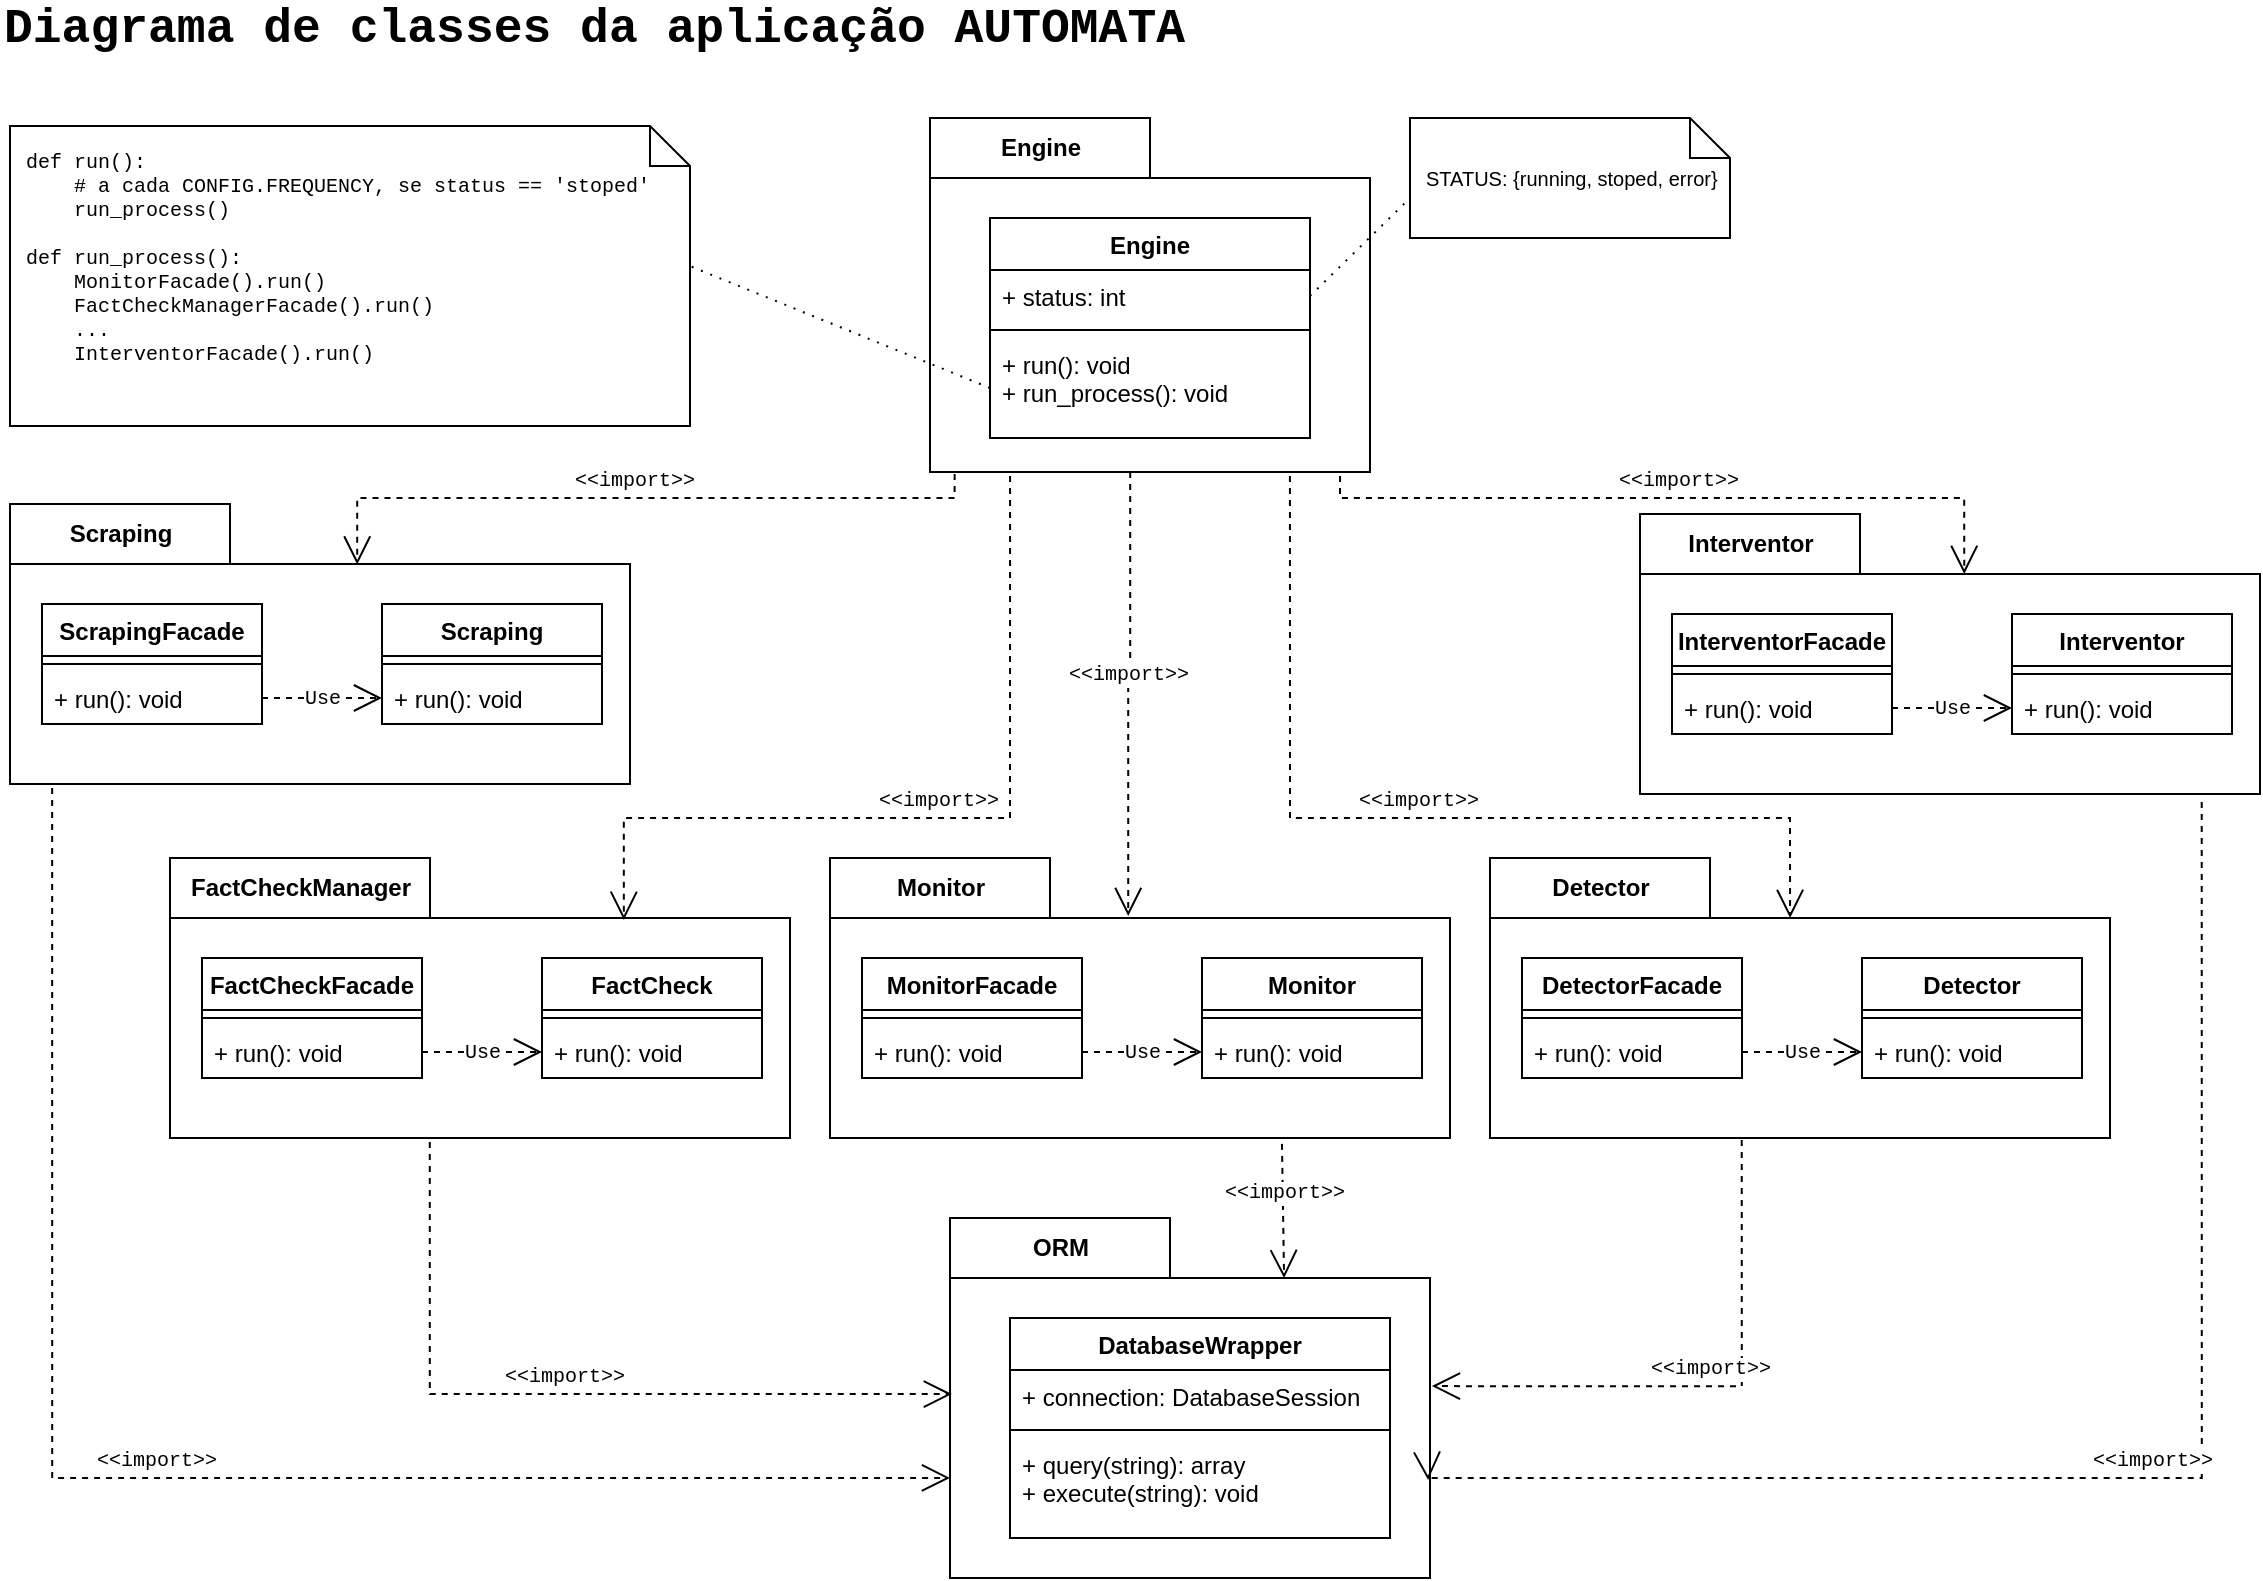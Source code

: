<mxfile version="19.0.3" type="device"><diagram id="26FntnpV1aJnkGuWinQD" name="Page-1"><mxGraphModel dx="1350" dy="764" grid="1" gridSize="10" guides="1" tooltips="1" connect="1" arrows="1" fold="1" page="1" pageScale="1" pageWidth="1169" pageHeight="827" math="0" shadow="0"><root><mxCell id="0"/><mxCell id="1" parent="0"/><mxCell id="QyC4KdnsA_WU9v9Lu-B9-9" value="ORM" style="shape=folder;fontStyle=1;tabWidth=110;tabHeight=30;tabPosition=left;html=1;boundedLbl=1;labelInHeader=1;container=1;collapsible=0;recursiveResize=0;" parent="1" vertex="1"><mxGeometry x="490" y="620" width="240" height="180" as="geometry"/></mxCell><mxCell id="QyC4KdnsA_WU9v9Lu-B9-82" value="DatabaseWrapper" style="swimlane;fontStyle=1;align=center;verticalAlign=top;childLayout=stackLayout;horizontal=1;startSize=26;horizontalStack=0;resizeParent=1;resizeParentMax=0;resizeLast=0;collapsible=1;marginBottom=0;" parent="QyC4KdnsA_WU9v9Lu-B9-9" vertex="1"><mxGeometry x="30" y="50" width="190" height="110" as="geometry"/></mxCell><mxCell id="QyC4KdnsA_WU9v9Lu-B9-83" value="+ connection: DatabaseSession" style="text;strokeColor=none;fillColor=none;align=left;verticalAlign=top;spacingLeft=4;spacingRight=4;overflow=hidden;rotatable=0;points=[[0,0.5],[1,0.5]];portConstraint=eastwest;" parent="QyC4KdnsA_WU9v9Lu-B9-82" vertex="1"><mxGeometry y="26" width="190" height="26" as="geometry"/></mxCell><mxCell id="QyC4KdnsA_WU9v9Lu-B9-84" value="" style="line;strokeWidth=1;fillColor=none;align=left;verticalAlign=middle;spacingTop=-1;spacingLeft=3;spacingRight=3;rotatable=0;labelPosition=right;points=[];portConstraint=eastwest;" parent="QyC4KdnsA_WU9v9Lu-B9-82" vertex="1"><mxGeometry y="52" width="190" height="8" as="geometry"/></mxCell><mxCell id="QyC4KdnsA_WU9v9Lu-B9-85" value="+ query(string): array&#xA;+ execute(string): void&#xA;&#xA;" style="text;strokeColor=none;fillColor=none;align=left;verticalAlign=top;spacingLeft=4;spacingRight=4;overflow=hidden;rotatable=0;points=[[0,0.5],[1,0.5]];portConstraint=eastwest;" parent="QyC4KdnsA_WU9v9Lu-B9-82" vertex="1"><mxGeometry y="60" width="190" height="50" as="geometry"/></mxCell><mxCell id="QyC4KdnsA_WU9v9Lu-B9-1" value="Engine" style="shape=folder;fontStyle=1;tabWidth=110;tabHeight=30;tabPosition=left;html=1;boundedLbl=1;labelInHeader=1;container=1;collapsible=0;recursiveResize=0;" parent="1" vertex="1"><mxGeometry x="480" y="70" width="220" height="177" as="geometry"/></mxCell><mxCell id="QyC4KdnsA_WU9v9Lu-B9-11" value="Engine" style="swimlane;fontStyle=1;align=center;verticalAlign=top;childLayout=stackLayout;horizontal=1;startSize=26;horizontalStack=0;resizeParent=1;resizeParentMax=0;resizeLast=0;collapsible=1;marginBottom=0;" parent="QyC4KdnsA_WU9v9Lu-B9-1" vertex="1"><mxGeometry x="30" y="50" width="160" height="110" as="geometry"/></mxCell><mxCell id="QyC4KdnsA_WU9v9Lu-B9-12" value="+ status: int" style="text;strokeColor=none;fillColor=none;align=left;verticalAlign=top;spacingLeft=4;spacingRight=4;overflow=hidden;rotatable=0;points=[[0,0.5],[1,0.5]];portConstraint=eastwest;" parent="QyC4KdnsA_WU9v9Lu-B9-11" vertex="1"><mxGeometry y="26" width="160" height="26" as="geometry"/></mxCell><mxCell id="QyC4KdnsA_WU9v9Lu-B9-13" value="" style="line;strokeWidth=1;fillColor=none;align=left;verticalAlign=middle;spacingTop=-1;spacingLeft=3;spacingRight=3;rotatable=0;labelPosition=right;points=[];portConstraint=eastwest;" parent="QyC4KdnsA_WU9v9Lu-B9-11" vertex="1"><mxGeometry y="52" width="160" height="8" as="geometry"/></mxCell><mxCell id="QyC4KdnsA_WU9v9Lu-B9-14" value="+ run(): void&#xA;+ run_process(): void&#xA;" style="text;strokeColor=none;fillColor=none;align=left;verticalAlign=top;spacingLeft=4;spacingRight=4;overflow=hidden;rotatable=0;points=[[0,0.5],[1,0.5]];portConstraint=eastwest;" parent="QyC4KdnsA_WU9v9Lu-B9-11" vertex="1"><mxGeometry y="60" width="160" height="50" as="geometry"/></mxCell><mxCell id="QyC4KdnsA_WU9v9Lu-B9-15" value="STATUS: {running, stoped, error}" style="shape=note;size=20;whiteSpace=wrap;html=1;fontSize=10;align=left;spacingLeft=6;spacingRight=6;spacingBottom=6;spacingTop=6;" parent="1" vertex="1"><mxGeometry x="720" y="70" width="160" height="60" as="geometry"/></mxCell><mxCell id="QyC4KdnsA_WU9v9Lu-B9-16" value="" style="fontSize=12;html=1;endFill=0;startFill=0;endSize=6;startSize=6;dashed=1;dashPattern=1 4;endArrow=none;startArrow=none;rounded=0;entryX=0;entryY=0.667;entryDx=0;entryDy=0;entryPerimeter=0;exitX=1;exitY=0.5;exitDx=0;exitDy=0;" parent="1" source="QyC4KdnsA_WU9v9Lu-B9-12" target="QyC4KdnsA_WU9v9Lu-B9-15" edge="1"><mxGeometry width="160" relative="1" as="geometry"><mxPoint x="500" y="333" as="sourcePoint"/><mxPoint x="660" y="333" as="targetPoint"/></mxGeometry></mxCell><mxCell id="QyC4KdnsA_WU9v9Lu-B9-17" value="&lt;div&gt;def run():&lt;/div&gt;&lt;div&gt;&amp;nbsp;&amp;nbsp;&amp;nbsp; # a cada CONFIG.FREQUENCY, se status == 'stoped'&lt;br&gt;&lt;/div&gt;&lt;div&gt;&amp;nbsp;&amp;nbsp;&amp;nbsp; run_process()&lt;br&gt;&lt;/div&gt;&lt;div&gt;&lt;br&gt;&lt;/div&gt;&lt;div&gt;def run_process():&lt;/div&gt;&lt;div&gt;&amp;nbsp;&amp;nbsp;&amp;nbsp; MonitorFacade().run()&lt;/div&gt;&lt;div&gt;&amp;nbsp;&amp;nbsp;&amp;nbsp; FactCheckManagerFacade().run()&lt;br&gt;&lt;/div&gt;&lt;div&gt;&amp;nbsp;&amp;nbsp;&amp;nbsp; ...&lt;/div&gt;&lt;div&gt;&amp;nbsp;&amp;nbsp;&amp;nbsp; InterventorFacade().run()&lt;br&gt;&lt;/div&gt;" style="shape=note;size=20;whiteSpace=wrap;html=1;fontSize=10;align=left;spacingLeft=6;spacingRight=6;spacingBottom=6;spacingTop=6;verticalAlign=top;fontFamily=Courier New;" parent="1" vertex="1"><mxGeometry x="20" y="74" width="340" height="150" as="geometry"/></mxCell><mxCell id="QyC4KdnsA_WU9v9Lu-B9-18" value="&lt;div&gt;Scraping&lt;/div&gt;" style="shape=folder;fontStyle=1;tabWidth=110;tabHeight=30;tabPosition=left;html=1;boundedLbl=1;labelInHeader=1;container=1;collapsible=0;recursiveResize=0;" parent="1" vertex="1"><mxGeometry x="20" y="263" width="310" height="140" as="geometry"/></mxCell><mxCell id="QyC4KdnsA_WU9v9Lu-B9-25" value="ScrapingFacade" style="swimlane;fontStyle=1;align=center;verticalAlign=top;childLayout=stackLayout;horizontal=1;startSize=26;horizontalStack=0;resizeParent=1;resizeParentMax=0;resizeLast=0;collapsible=1;marginBottom=0;" parent="QyC4KdnsA_WU9v9Lu-B9-18" vertex="1"><mxGeometry x="16" y="50" width="110" height="60" as="geometry"/></mxCell><mxCell id="QyC4KdnsA_WU9v9Lu-B9-27" value="" style="line;strokeWidth=1;fillColor=none;align=left;verticalAlign=middle;spacingTop=-1;spacingLeft=3;spacingRight=3;rotatable=0;labelPosition=right;points=[];portConstraint=eastwest;" parent="QyC4KdnsA_WU9v9Lu-B9-25" vertex="1"><mxGeometry y="26" width="110" height="8" as="geometry"/></mxCell><mxCell id="QyC4KdnsA_WU9v9Lu-B9-28" value="+ run(): void&#xA;" style="text;strokeColor=none;fillColor=none;align=left;verticalAlign=top;spacingLeft=4;spacingRight=4;overflow=hidden;rotatable=0;points=[[0,0.5],[1,0.5]];portConstraint=eastwest;" parent="QyC4KdnsA_WU9v9Lu-B9-25" vertex="1"><mxGeometry y="34" width="110" height="26" as="geometry"/></mxCell><mxCell id="QyC4KdnsA_WU9v9Lu-B9-30" value="Scraping" style="swimlane;fontStyle=1;align=center;verticalAlign=top;childLayout=stackLayout;horizontal=1;startSize=26;horizontalStack=0;resizeParent=1;resizeParentMax=0;resizeLast=0;collapsible=1;marginBottom=0;" parent="QyC4KdnsA_WU9v9Lu-B9-18" vertex="1"><mxGeometry x="186" y="50" width="110" height="60" as="geometry"/></mxCell><mxCell id="QyC4KdnsA_WU9v9Lu-B9-31" value="" style="line;strokeWidth=1;fillColor=none;align=left;verticalAlign=middle;spacingTop=-1;spacingLeft=3;spacingRight=3;rotatable=0;labelPosition=right;points=[];portConstraint=eastwest;" parent="QyC4KdnsA_WU9v9Lu-B9-30" vertex="1"><mxGeometry y="26" width="110" height="8" as="geometry"/></mxCell><mxCell id="QyC4KdnsA_WU9v9Lu-B9-32" value="+ run(): void&#xA;" style="text;strokeColor=none;fillColor=none;align=left;verticalAlign=top;spacingLeft=4;spacingRight=4;overflow=hidden;rotatable=0;points=[[0,0.5],[1,0.5]];portConstraint=eastwest;" parent="QyC4KdnsA_WU9v9Lu-B9-30" vertex="1"><mxGeometry y="34" width="110" height="26" as="geometry"/></mxCell><mxCell id="QyC4KdnsA_WU9v9Lu-B9-38" value="Use" style="endArrow=open;endSize=12;dashed=1;html=1;rounded=0;fontFamily=Courier New;fontSize=10;exitX=1;exitY=0.5;exitDx=0;exitDy=0;entryX=0;entryY=0.5;entryDx=0;entryDy=0;" parent="QyC4KdnsA_WU9v9Lu-B9-18" source="QyC4KdnsA_WU9v9Lu-B9-28" target="QyC4KdnsA_WU9v9Lu-B9-32" edge="1"><mxGeometry width="160" relative="1" as="geometry"><mxPoint x="330" y="110" as="sourcePoint"/><mxPoint x="490" y="110" as="targetPoint"/></mxGeometry></mxCell><mxCell id="QyC4KdnsA_WU9v9Lu-B9-19" value="" style="fontSize=12;html=1;endFill=0;startFill=0;endSize=6;startSize=6;dashed=1;dashPattern=1 4;endArrow=none;startArrow=none;rounded=0;entryX=1;entryY=0.467;entryDx=0;entryDy=0;entryPerimeter=0;exitX=0;exitY=0.5;exitDx=0;exitDy=0;" parent="1" source="QyC4KdnsA_WU9v9Lu-B9-14" target="QyC4KdnsA_WU9v9Lu-B9-17" edge="1"><mxGeometry width="160" relative="1" as="geometry"><mxPoint x="400" y="173" as="sourcePoint"/><mxPoint x="770" y="73.02" as="targetPoint"/></mxGeometry></mxCell><mxCell id="QyC4KdnsA_WU9v9Lu-B9-40" value="&amp;lt;&amp;lt;import&amp;gt;&amp;gt;" style="edgeStyle=orthogonalEdgeStyle;html=1;endArrow=open;endSize=12;dashed=1;verticalAlign=bottom;rounded=0;fontFamily=Courier New;fontSize=10;entryX=0.56;entryY=0.216;entryDx=0;entryDy=0;entryPerimeter=0;exitX=0.056;exitY=1.006;exitDx=0;exitDy=0;exitPerimeter=0;" parent="1" source="QyC4KdnsA_WU9v9Lu-B9-1" target="QyC4KdnsA_WU9v9Lu-B9-18" edge="1"><mxGeometry width="160" relative="1" as="geometry"><mxPoint x="470" y="203" as="sourcePoint"/><mxPoint x="510" y="320" as="targetPoint"/><Array as="points"><mxPoint x="492" y="260"/><mxPoint x="194" y="260"/></Array></mxGeometry></mxCell><mxCell id="QyC4KdnsA_WU9v9Lu-B9-41" value="FactCheckManager" style="shape=folder;fontStyle=1;tabWidth=130;tabHeight=30;tabPosition=left;html=1;boundedLbl=1;labelInHeader=1;container=1;collapsible=0;recursiveResize=0;" parent="1" vertex="1"><mxGeometry x="100" y="440" width="310" height="140" as="geometry"/></mxCell><mxCell id="QyC4KdnsA_WU9v9Lu-B9-42" value="FactCheckFacade" style="swimlane;fontStyle=1;align=center;verticalAlign=top;childLayout=stackLayout;horizontal=1;startSize=26;horizontalStack=0;resizeParent=1;resizeParentMax=0;resizeLast=0;collapsible=1;marginBottom=0;" parent="QyC4KdnsA_WU9v9Lu-B9-41" vertex="1"><mxGeometry x="16" y="50" width="110" height="60" as="geometry"/></mxCell><mxCell id="QyC4KdnsA_WU9v9Lu-B9-43" value="" style="line;strokeWidth=1;fillColor=none;align=left;verticalAlign=middle;spacingTop=-1;spacingLeft=3;spacingRight=3;rotatable=0;labelPosition=right;points=[];portConstraint=eastwest;" parent="QyC4KdnsA_WU9v9Lu-B9-42" vertex="1"><mxGeometry y="26" width="110" height="8" as="geometry"/></mxCell><mxCell id="QyC4KdnsA_WU9v9Lu-B9-44" value="+ run(): void&#xA;" style="text;strokeColor=none;fillColor=none;align=left;verticalAlign=top;spacingLeft=4;spacingRight=4;overflow=hidden;rotatable=0;points=[[0,0.5],[1,0.5]];portConstraint=eastwest;" parent="QyC4KdnsA_WU9v9Lu-B9-42" vertex="1"><mxGeometry y="34" width="110" height="26" as="geometry"/></mxCell><mxCell id="QyC4KdnsA_WU9v9Lu-B9-45" value="FactCheck" style="swimlane;fontStyle=1;align=center;verticalAlign=top;childLayout=stackLayout;horizontal=1;startSize=26;horizontalStack=0;resizeParent=1;resizeParentMax=0;resizeLast=0;collapsible=1;marginBottom=0;" parent="QyC4KdnsA_WU9v9Lu-B9-41" vertex="1"><mxGeometry x="186" y="50" width="110" height="60" as="geometry"/></mxCell><mxCell id="QyC4KdnsA_WU9v9Lu-B9-46" value="" style="line;strokeWidth=1;fillColor=none;align=left;verticalAlign=middle;spacingTop=-1;spacingLeft=3;spacingRight=3;rotatable=0;labelPosition=right;points=[];portConstraint=eastwest;" parent="QyC4KdnsA_WU9v9Lu-B9-45" vertex="1"><mxGeometry y="26" width="110" height="8" as="geometry"/></mxCell><mxCell id="QyC4KdnsA_WU9v9Lu-B9-47" value="+ run(): void&#xA;" style="text;strokeColor=none;fillColor=none;align=left;verticalAlign=top;spacingLeft=4;spacingRight=4;overflow=hidden;rotatable=0;points=[[0,0.5],[1,0.5]];portConstraint=eastwest;" parent="QyC4KdnsA_WU9v9Lu-B9-45" vertex="1"><mxGeometry y="34" width="110" height="26" as="geometry"/></mxCell><mxCell id="QyC4KdnsA_WU9v9Lu-B9-48" value="Use" style="endArrow=open;endSize=12;dashed=1;html=1;rounded=0;fontFamily=Courier New;fontSize=10;exitX=1;exitY=0.5;exitDx=0;exitDy=0;entryX=0;entryY=0.5;entryDx=0;entryDy=0;" parent="QyC4KdnsA_WU9v9Lu-B9-41" source="QyC4KdnsA_WU9v9Lu-B9-44" target="QyC4KdnsA_WU9v9Lu-B9-47" edge="1"><mxGeometry width="160" relative="1" as="geometry"><mxPoint x="330" y="110" as="sourcePoint"/><mxPoint x="490" y="110" as="targetPoint"/></mxGeometry></mxCell><mxCell id="QyC4KdnsA_WU9v9Lu-B9-49" value="&amp;lt;&amp;lt;import&amp;gt;&amp;gt;" style="edgeStyle=orthogonalEdgeStyle;html=1;endArrow=open;endSize=12;dashed=1;verticalAlign=bottom;rounded=0;fontFamily=Courier New;fontSize=10;exitX=0.182;exitY=1.011;exitDx=0;exitDy=0;exitPerimeter=0;entryX=0.732;entryY=0.221;entryDx=0;entryDy=0;entryPerimeter=0;" parent="1" source="QyC4KdnsA_WU9v9Lu-B9-1" target="QyC4KdnsA_WU9v9Lu-B9-41" edge="1"><mxGeometry width="160" relative="1" as="geometry"><mxPoint x="350" y="320" as="sourcePoint"/><mxPoint x="250" y="468" as="targetPoint"/><Array as="points"><mxPoint x="520" y="420"/><mxPoint x="327" y="420"/></Array></mxGeometry></mxCell><mxCell id="QyC4KdnsA_WU9v9Lu-B9-50" value="Monitor" style="shape=folder;fontStyle=1;tabWidth=110;tabHeight=30;tabPosition=left;html=1;boundedLbl=1;labelInHeader=1;container=1;collapsible=0;recursiveResize=0;" parent="1" vertex="1"><mxGeometry x="430" y="440" width="310" height="140" as="geometry"/></mxCell><mxCell id="QyC4KdnsA_WU9v9Lu-B9-51" value="MonitorFacade" style="swimlane;fontStyle=1;align=center;verticalAlign=top;childLayout=stackLayout;horizontal=1;startSize=26;horizontalStack=0;resizeParent=1;resizeParentMax=0;resizeLast=0;collapsible=1;marginBottom=0;" parent="QyC4KdnsA_WU9v9Lu-B9-50" vertex="1"><mxGeometry x="16" y="50" width="110" height="60" as="geometry"/></mxCell><mxCell id="QyC4KdnsA_WU9v9Lu-B9-52" value="" style="line;strokeWidth=1;fillColor=none;align=left;verticalAlign=middle;spacingTop=-1;spacingLeft=3;spacingRight=3;rotatable=0;labelPosition=right;points=[];portConstraint=eastwest;" parent="QyC4KdnsA_WU9v9Lu-B9-51" vertex="1"><mxGeometry y="26" width="110" height="8" as="geometry"/></mxCell><mxCell id="QyC4KdnsA_WU9v9Lu-B9-53" value="+ run(): void&#xA;" style="text;strokeColor=none;fillColor=none;align=left;verticalAlign=top;spacingLeft=4;spacingRight=4;overflow=hidden;rotatable=0;points=[[0,0.5],[1,0.5]];portConstraint=eastwest;" parent="QyC4KdnsA_WU9v9Lu-B9-51" vertex="1"><mxGeometry y="34" width="110" height="26" as="geometry"/></mxCell><mxCell id="QyC4KdnsA_WU9v9Lu-B9-54" value="Monitor" style="swimlane;fontStyle=1;align=center;verticalAlign=top;childLayout=stackLayout;horizontal=1;startSize=26;horizontalStack=0;resizeParent=1;resizeParentMax=0;resizeLast=0;collapsible=1;marginBottom=0;" parent="QyC4KdnsA_WU9v9Lu-B9-50" vertex="1"><mxGeometry x="186" y="50" width="110" height="60" as="geometry"/></mxCell><mxCell id="QyC4KdnsA_WU9v9Lu-B9-55" value="" style="line;strokeWidth=1;fillColor=none;align=left;verticalAlign=middle;spacingTop=-1;spacingLeft=3;spacingRight=3;rotatable=0;labelPosition=right;points=[];portConstraint=eastwest;" parent="QyC4KdnsA_WU9v9Lu-B9-54" vertex="1"><mxGeometry y="26" width="110" height="8" as="geometry"/></mxCell><mxCell id="QyC4KdnsA_WU9v9Lu-B9-56" value="+ run(): void&#xA;" style="text;strokeColor=none;fillColor=none;align=left;verticalAlign=top;spacingLeft=4;spacingRight=4;overflow=hidden;rotatable=0;points=[[0,0.5],[1,0.5]];portConstraint=eastwest;" parent="QyC4KdnsA_WU9v9Lu-B9-54" vertex="1"><mxGeometry y="34" width="110" height="26" as="geometry"/></mxCell><mxCell id="QyC4KdnsA_WU9v9Lu-B9-57" value="Use" style="endArrow=open;endSize=12;dashed=1;html=1;rounded=0;fontFamily=Courier New;fontSize=10;exitX=1;exitY=0.5;exitDx=0;exitDy=0;entryX=0;entryY=0.5;entryDx=0;entryDy=0;" parent="QyC4KdnsA_WU9v9Lu-B9-50" source="QyC4KdnsA_WU9v9Lu-B9-53" target="QyC4KdnsA_WU9v9Lu-B9-56" edge="1"><mxGeometry width="160" relative="1" as="geometry"><mxPoint x="330" y="110" as="sourcePoint"/><mxPoint x="490" y="110" as="targetPoint"/></mxGeometry></mxCell><mxCell id="QyC4KdnsA_WU9v9Lu-B9-58" value="&amp;lt;&amp;lt;import&amp;gt;&amp;gt;" style="edgeStyle=orthogonalEdgeStyle;html=1;endArrow=open;endSize=12;dashed=1;verticalAlign=bottom;rounded=0;fontFamily=Courier New;fontSize=10;exitX=0.455;exitY=1;exitDx=0;exitDy=0;exitPerimeter=0;entryX=0.481;entryY=0.207;entryDx=0;entryDy=0;entryPerimeter=0;" parent="1" source="QyC4KdnsA_WU9v9Lu-B9-1" target="QyC4KdnsA_WU9v9Lu-B9-50" edge="1"><mxGeometry width="160" relative="1" as="geometry"><mxPoint x="350" y="370" as="sourcePoint"/><mxPoint x="510" y="370" as="targetPoint"/></mxGeometry></mxCell><mxCell id="QyC4KdnsA_WU9v9Lu-B9-59" value="Detector" style="shape=folder;fontStyle=1;tabWidth=110;tabHeight=30;tabPosition=left;html=1;boundedLbl=1;labelInHeader=1;container=1;collapsible=0;recursiveResize=0;" parent="1" vertex="1"><mxGeometry x="760" y="440" width="310" height="140" as="geometry"/></mxCell><mxCell id="QyC4KdnsA_WU9v9Lu-B9-60" value="DetectorFacade" style="swimlane;fontStyle=1;align=center;verticalAlign=top;childLayout=stackLayout;horizontal=1;startSize=26;horizontalStack=0;resizeParent=1;resizeParentMax=0;resizeLast=0;collapsible=1;marginBottom=0;" parent="QyC4KdnsA_WU9v9Lu-B9-59" vertex="1"><mxGeometry x="16" y="50" width="110" height="60" as="geometry"/></mxCell><mxCell id="QyC4KdnsA_WU9v9Lu-B9-61" value="" style="line;strokeWidth=1;fillColor=none;align=left;verticalAlign=middle;spacingTop=-1;spacingLeft=3;spacingRight=3;rotatable=0;labelPosition=right;points=[];portConstraint=eastwest;" parent="QyC4KdnsA_WU9v9Lu-B9-60" vertex="1"><mxGeometry y="26" width="110" height="8" as="geometry"/></mxCell><mxCell id="QyC4KdnsA_WU9v9Lu-B9-62" value="+ run(): void&#xA;" style="text;strokeColor=none;fillColor=none;align=left;verticalAlign=top;spacingLeft=4;spacingRight=4;overflow=hidden;rotatable=0;points=[[0,0.5],[1,0.5]];portConstraint=eastwest;" parent="QyC4KdnsA_WU9v9Lu-B9-60" vertex="1"><mxGeometry y="34" width="110" height="26" as="geometry"/></mxCell><mxCell id="QyC4KdnsA_WU9v9Lu-B9-63" value="Detector" style="swimlane;fontStyle=1;align=center;verticalAlign=top;childLayout=stackLayout;horizontal=1;startSize=26;horizontalStack=0;resizeParent=1;resizeParentMax=0;resizeLast=0;collapsible=1;marginBottom=0;" parent="QyC4KdnsA_WU9v9Lu-B9-59" vertex="1"><mxGeometry x="186" y="50" width="110" height="60" as="geometry"/></mxCell><mxCell id="QyC4KdnsA_WU9v9Lu-B9-64" value="" style="line;strokeWidth=1;fillColor=none;align=left;verticalAlign=middle;spacingTop=-1;spacingLeft=3;spacingRight=3;rotatable=0;labelPosition=right;points=[];portConstraint=eastwest;" parent="QyC4KdnsA_WU9v9Lu-B9-63" vertex="1"><mxGeometry y="26" width="110" height="8" as="geometry"/></mxCell><mxCell id="QyC4KdnsA_WU9v9Lu-B9-65" value="+ run(): void&#xA;" style="text;strokeColor=none;fillColor=none;align=left;verticalAlign=top;spacingLeft=4;spacingRight=4;overflow=hidden;rotatable=0;points=[[0,0.5],[1,0.5]];portConstraint=eastwest;" parent="QyC4KdnsA_WU9v9Lu-B9-63" vertex="1"><mxGeometry y="34" width="110" height="26" as="geometry"/></mxCell><mxCell id="QyC4KdnsA_WU9v9Lu-B9-66" value="Use" style="endArrow=open;endSize=12;dashed=1;html=1;rounded=0;fontFamily=Courier New;fontSize=10;exitX=1;exitY=0.5;exitDx=0;exitDy=0;entryX=0;entryY=0.5;entryDx=0;entryDy=0;" parent="QyC4KdnsA_WU9v9Lu-B9-59" source="QyC4KdnsA_WU9v9Lu-B9-62" target="QyC4KdnsA_WU9v9Lu-B9-65" edge="1"><mxGeometry width="160" relative="1" as="geometry"><mxPoint x="330" y="110" as="sourcePoint"/><mxPoint x="490" y="110" as="targetPoint"/></mxGeometry></mxCell><mxCell id="QyC4KdnsA_WU9v9Lu-B9-67" value="&amp;lt;&amp;lt;import&amp;gt;&amp;gt;" style="edgeStyle=orthogonalEdgeStyle;html=1;endArrow=open;endSize=12;dashed=1;verticalAlign=bottom;rounded=0;fontFamily=Courier New;fontSize=10;exitX=0.818;exitY=1.011;exitDx=0;exitDy=0;exitPerimeter=0;entryX=0.484;entryY=0.214;entryDx=0;entryDy=0;entryPerimeter=0;" parent="1" source="QyC4KdnsA_WU9v9Lu-B9-1" target="QyC4KdnsA_WU9v9Lu-B9-59" edge="1"><mxGeometry width="160" relative="1" as="geometry"><mxPoint x="480" y="370" as="sourcePoint"/><mxPoint x="640" y="370" as="targetPoint"/><Array as="points"><mxPoint x="660" y="420"/><mxPoint x="910" y="420"/></Array></mxGeometry></mxCell><mxCell id="QyC4KdnsA_WU9v9Lu-B9-68" value="Interventor" style="shape=folder;fontStyle=1;tabWidth=110;tabHeight=30;tabPosition=left;html=1;boundedLbl=1;labelInHeader=1;container=1;collapsible=0;recursiveResize=0;" parent="1" vertex="1"><mxGeometry x="835" y="268" width="310" height="140" as="geometry"/></mxCell><mxCell id="QyC4KdnsA_WU9v9Lu-B9-69" value="InterventorFacade" style="swimlane;fontStyle=1;align=center;verticalAlign=top;childLayout=stackLayout;horizontal=1;startSize=26;horizontalStack=0;resizeParent=1;resizeParentMax=0;resizeLast=0;collapsible=1;marginBottom=0;" parent="QyC4KdnsA_WU9v9Lu-B9-68" vertex="1"><mxGeometry x="16" y="50" width="110" height="60" as="geometry"/></mxCell><mxCell id="QyC4KdnsA_WU9v9Lu-B9-70" value="" style="line;strokeWidth=1;fillColor=none;align=left;verticalAlign=middle;spacingTop=-1;spacingLeft=3;spacingRight=3;rotatable=0;labelPosition=right;points=[];portConstraint=eastwest;" parent="QyC4KdnsA_WU9v9Lu-B9-69" vertex="1"><mxGeometry y="26" width="110" height="8" as="geometry"/></mxCell><mxCell id="QyC4KdnsA_WU9v9Lu-B9-71" value="+ run(): void&#xA;" style="text;strokeColor=none;fillColor=none;align=left;verticalAlign=top;spacingLeft=4;spacingRight=4;overflow=hidden;rotatable=0;points=[[0,0.5],[1,0.5]];portConstraint=eastwest;" parent="QyC4KdnsA_WU9v9Lu-B9-69" vertex="1"><mxGeometry y="34" width="110" height="26" as="geometry"/></mxCell><mxCell id="QyC4KdnsA_WU9v9Lu-B9-72" value="Interventor" style="swimlane;fontStyle=1;align=center;verticalAlign=top;childLayout=stackLayout;horizontal=1;startSize=26;horizontalStack=0;resizeParent=1;resizeParentMax=0;resizeLast=0;collapsible=1;marginBottom=0;" parent="QyC4KdnsA_WU9v9Lu-B9-68" vertex="1"><mxGeometry x="186" y="50" width="110" height="60" as="geometry"/></mxCell><mxCell id="QyC4KdnsA_WU9v9Lu-B9-73" value="" style="line;strokeWidth=1;fillColor=none;align=left;verticalAlign=middle;spacingTop=-1;spacingLeft=3;spacingRight=3;rotatable=0;labelPosition=right;points=[];portConstraint=eastwest;" parent="QyC4KdnsA_WU9v9Lu-B9-72" vertex="1"><mxGeometry y="26" width="110" height="8" as="geometry"/></mxCell><mxCell id="QyC4KdnsA_WU9v9Lu-B9-74" value="+ run(): void&#xA;" style="text;strokeColor=none;fillColor=none;align=left;verticalAlign=top;spacingLeft=4;spacingRight=4;overflow=hidden;rotatable=0;points=[[0,0.5],[1,0.5]];portConstraint=eastwest;" parent="QyC4KdnsA_WU9v9Lu-B9-72" vertex="1"><mxGeometry y="34" width="110" height="26" as="geometry"/></mxCell><mxCell id="QyC4KdnsA_WU9v9Lu-B9-75" value="Use" style="endArrow=open;endSize=12;dashed=1;html=1;rounded=0;fontFamily=Courier New;fontSize=10;exitX=1;exitY=0.5;exitDx=0;exitDy=0;entryX=0;entryY=0.5;entryDx=0;entryDy=0;" parent="QyC4KdnsA_WU9v9Lu-B9-68" source="QyC4KdnsA_WU9v9Lu-B9-71" target="QyC4KdnsA_WU9v9Lu-B9-74" edge="1"><mxGeometry width="160" relative="1" as="geometry"><mxPoint x="330" y="110" as="sourcePoint"/><mxPoint x="490" y="110" as="targetPoint"/></mxGeometry></mxCell><mxCell id="QyC4KdnsA_WU9v9Lu-B9-76" value="&amp;lt;&amp;lt;import&amp;gt;&amp;gt;" style="edgeStyle=orthogonalEdgeStyle;html=1;endArrow=open;endSize=12;dashed=1;verticalAlign=bottom;rounded=0;fontFamily=Courier New;fontSize=10;exitX=0.932;exitY=1.011;exitDx=0;exitDy=0;exitPerimeter=0;entryX=0.523;entryY=0.214;entryDx=0;entryDy=0;entryPerimeter=0;" parent="1" source="QyC4KdnsA_WU9v9Lu-B9-1" target="QyC4KdnsA_WU9v9Lu-B9-68" edge="1"><mxGeometry width="160" relative="1" as="geometry"><mxPoint x="480" y="370" as="sourcePoint"/><mxPoint x="640" y="370" as="targetPoint"/><Array as="points"><mxPoint x="685" y="260"/><mxPoint x="997" y="260"/></Array></mxGeometry></mxCell><mxCell id="QyC4KdnsA_WU9v9Lu-B9-86" value="&amp;lt;&amp;lt;import&amp;gt;&amp;gt;" style="html=1;endArrow=open;endSize=12;dashed=1;verticalAlign=bottom;rounded=0;fontFamily=Courier New;fontSize=10;edgeStyle=orthogonalEdgeStyle;exitX=0.068;exitY=1.014;exitDx=0;exitDy=0;exitPerimeter=0;entryX=0;entryY=0.722;entryDx=0;entryDy=0;entryPerimeter=0;" parent="1" source="QyC4KdnsA_WU9v9Lu-B9-18" target="QyC4KdnsA_WU9v9Lu-B9-9" edge="1"><mxGeometry width="160" relative="1" as="geometry"><mxPoint x="100" y="770" as="sourcePoint"/><mxPoint x="260" y="770" as="targetPoint"/><Array as="points"><mxPoint x="41" y="750"/></Array></mxGeometry></mxCell><mxCell id="QyC4KdnsA_WU9v9Lu-B9-87" value="&amp;lt;&amp;lt;import&amp;gt;&amp;gt;" style="html=1;endArrow=open;endSize=12;dashed=1;verticalAlign=bottom;rounded=0;fontFamily=Courier New;fontSize=10;edgeStyle=orthogonalEdgeStyle;exitX=0.419;exitY=1.014;exitDx=0;exitDy=0;exitPerimeter=0;entryX=0.004;entryY=0.489;entryDx=0;entryDy=0;entryPerimeter=0;" parent="1" source="QyC4KdnsA_WU9v9Lu-B9-41" target="QyC4KdnsA_WU9v9Lu-B9-9" edge="1"><mxGeometry width="160" relative="1" as="geometry"><mxPoint x="220" y="650" as="sourcePoint"/><mxPoint x="380" y="650" as="targetPoint"/><Array as="points"><mxPoint x="230" y="708"/></Array></mxGeometry></mxCell><mxCell id="QyC4KdnsA_WU9v9Lu-B9-88" value="&amp;lt;&amp;lt;import&amp;gt;&amp;gt;" style="html=1;endArrow=open;endSize=12;dashed=1;verticalAlign=bottom;rounded=0;fontFamily=Courier New;fontSize=10;exitX=0.729;exitY=1.021;exitDx=0;exitDy=0;exitPerimeter=0;entryX=0.696;entryY=0.167;entryDx=0;entryDy=0;entryPerimeter=0;" parent="1" source="QyC4KdnsA_WU9v9Lu-B9-50" target="QyC4KdnsA_WU9v9Lu-B9-9" edge="1"><mxGeometry width="160" relative="1" as="geometry"><mxPoint x="940" y="700" as="sourcePoint"/><mxPoint x="1100" y="700" as="targetPoint"/></mxGeometry></mxCell><mxCell id="QyC4KdnsA_WU9v9Lu-B9-89" value="&amp;lt;&amp;lt;import&amp;gt;&amp;gt;" style="html=1;endArrow=open;endSize=12;dashed=1;verticalAlign=bottom;rounded=0;fontFamily=Courier New;fontSize=10;exitX=0.406;exitY=1.007;exitDx=0;exitDy=0;exitPerimeter=0;edgeStyle=orthogonalEdgeStyle;entryX=1.004;entryY=0.467;entryDx=0;entryDy=0;entryPerimeter=0;" parent="1" source="QyC4KdnsA_WU9v9Lu-B9-59" target="QyC4KdnsA_WU9v9Lu-B9-9" edge="1"><mxGeometry width="160" relative="1" as="geometry"><mxPoint x="940" y="750" as="sourcePoint"/><mxPoint x="1100" y="750" as="targetPoint"/></mxGeometry></mxCell><mxCell id="QyC4KdnsA_WU9v9Lu-B9-90" value="&amp;lt;&amp;lt;import&amp;gt;&amp;gt;" style="html=1;endArrow=open;endSize=12;dashed=1;verticalAlign=bottom;rounded=0;fontFamily=Courier New;fontSize=10;exitX=0.906;exitY=1.029;exitDx=0;exitDy=0;exitPerimeter=0;edgeStyle=orthogonalEdgeStyle;entryX=0.996;entryY=0.728;entryDx=0;entryDy=0;entryPerimeter=0;" parent="1" source="QyC4KdnsA_WU9v9Lu-B9-68" target="QyC4KdnsA_WU9v9Lu-B9-9" edge="1"><mxGeometry width="160" relative="1" as="geometry"><mxPoint x="940" y="790" as="sourcePoint"/><mxPoint x="740" y="750" as="targetPoint"/><Array as="points"><mxPoint x="1116" y="750"/></Array></mxGeometry></mxCell><mxCell id="JguGIYb_kiyLTBfsx_my-1" value="Diagrama de classes da aplicação AUTOMATA" style="text;html=1;strokeColor=none;fillColor=none;align=left;verticalAlign=middle;whiteSpace=wrap;rounded=0;fontFamily=Courier New;fontSize=24;fontStyle=1" vertex="1" parent="1"><mxGeometry x="15" y="11" width="610" height="30" as="geometry"/></mxCell></root></mxGraphModel></diagram></mxfile>